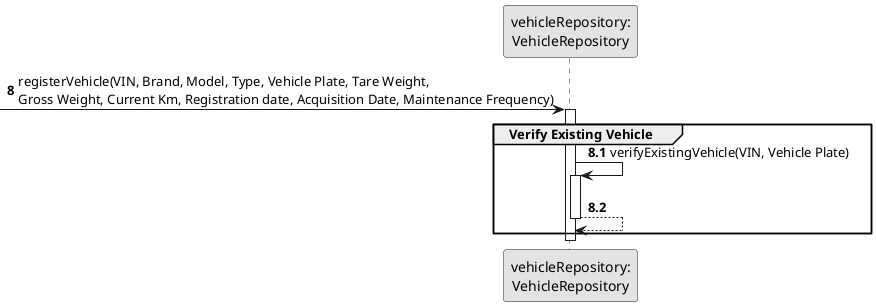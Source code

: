 @startuml
skinparam monochrome true
skinparam packageStyle rectangle
skinparam shadowing false

participant "vehicleRepository:\nVehicleRepository" as VehicleRepository

autonumber 8
-> VehicleRepository  : registerVehicle(VIN, Brand, Model, Type, Vehicle Plate, Tare Weight, \nGross Weight, Current Km, Registration date, Acquisition Date, Maintenance Frequency)

activate VehicleRepository
    group Verify Existing Vehicle
    autonumber 8.1

        VehicleRepository -> VehicleRepository: verifyExistingVehicle(VIN, Vehicle Plate)
        activate VehicleRepository

        VehicleRepository --> VehicleRepository
        deactivate VehicleRepository

    end
deactivate VehicleRepository


@enduml